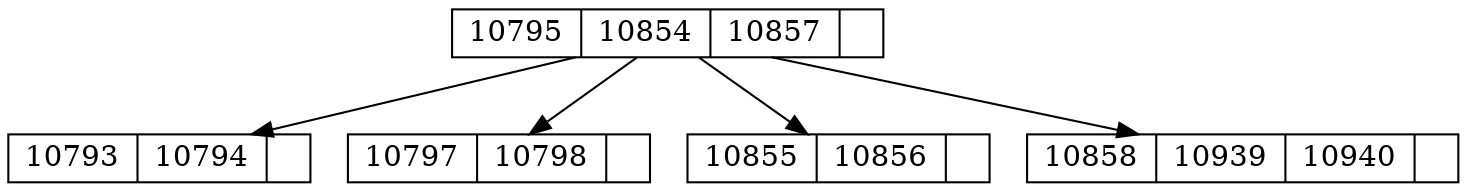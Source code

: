 digraph G {
 node [shape = record,height=.1];10795->10793;
10795->10797;
10795->10855;
10795->10858;
10795[label = "<f0>10795|<f1>10854|<f2>10857|"];
10793[label = "<f0>10793|<f1>10794|"];
10797[label = "<f0>10797|<f1>10798|"];
10855[label = "<f0>10855|<f1>10856|"];
10858[label = "<f0>10858|<f1>10939|<f2>10940|"];
}